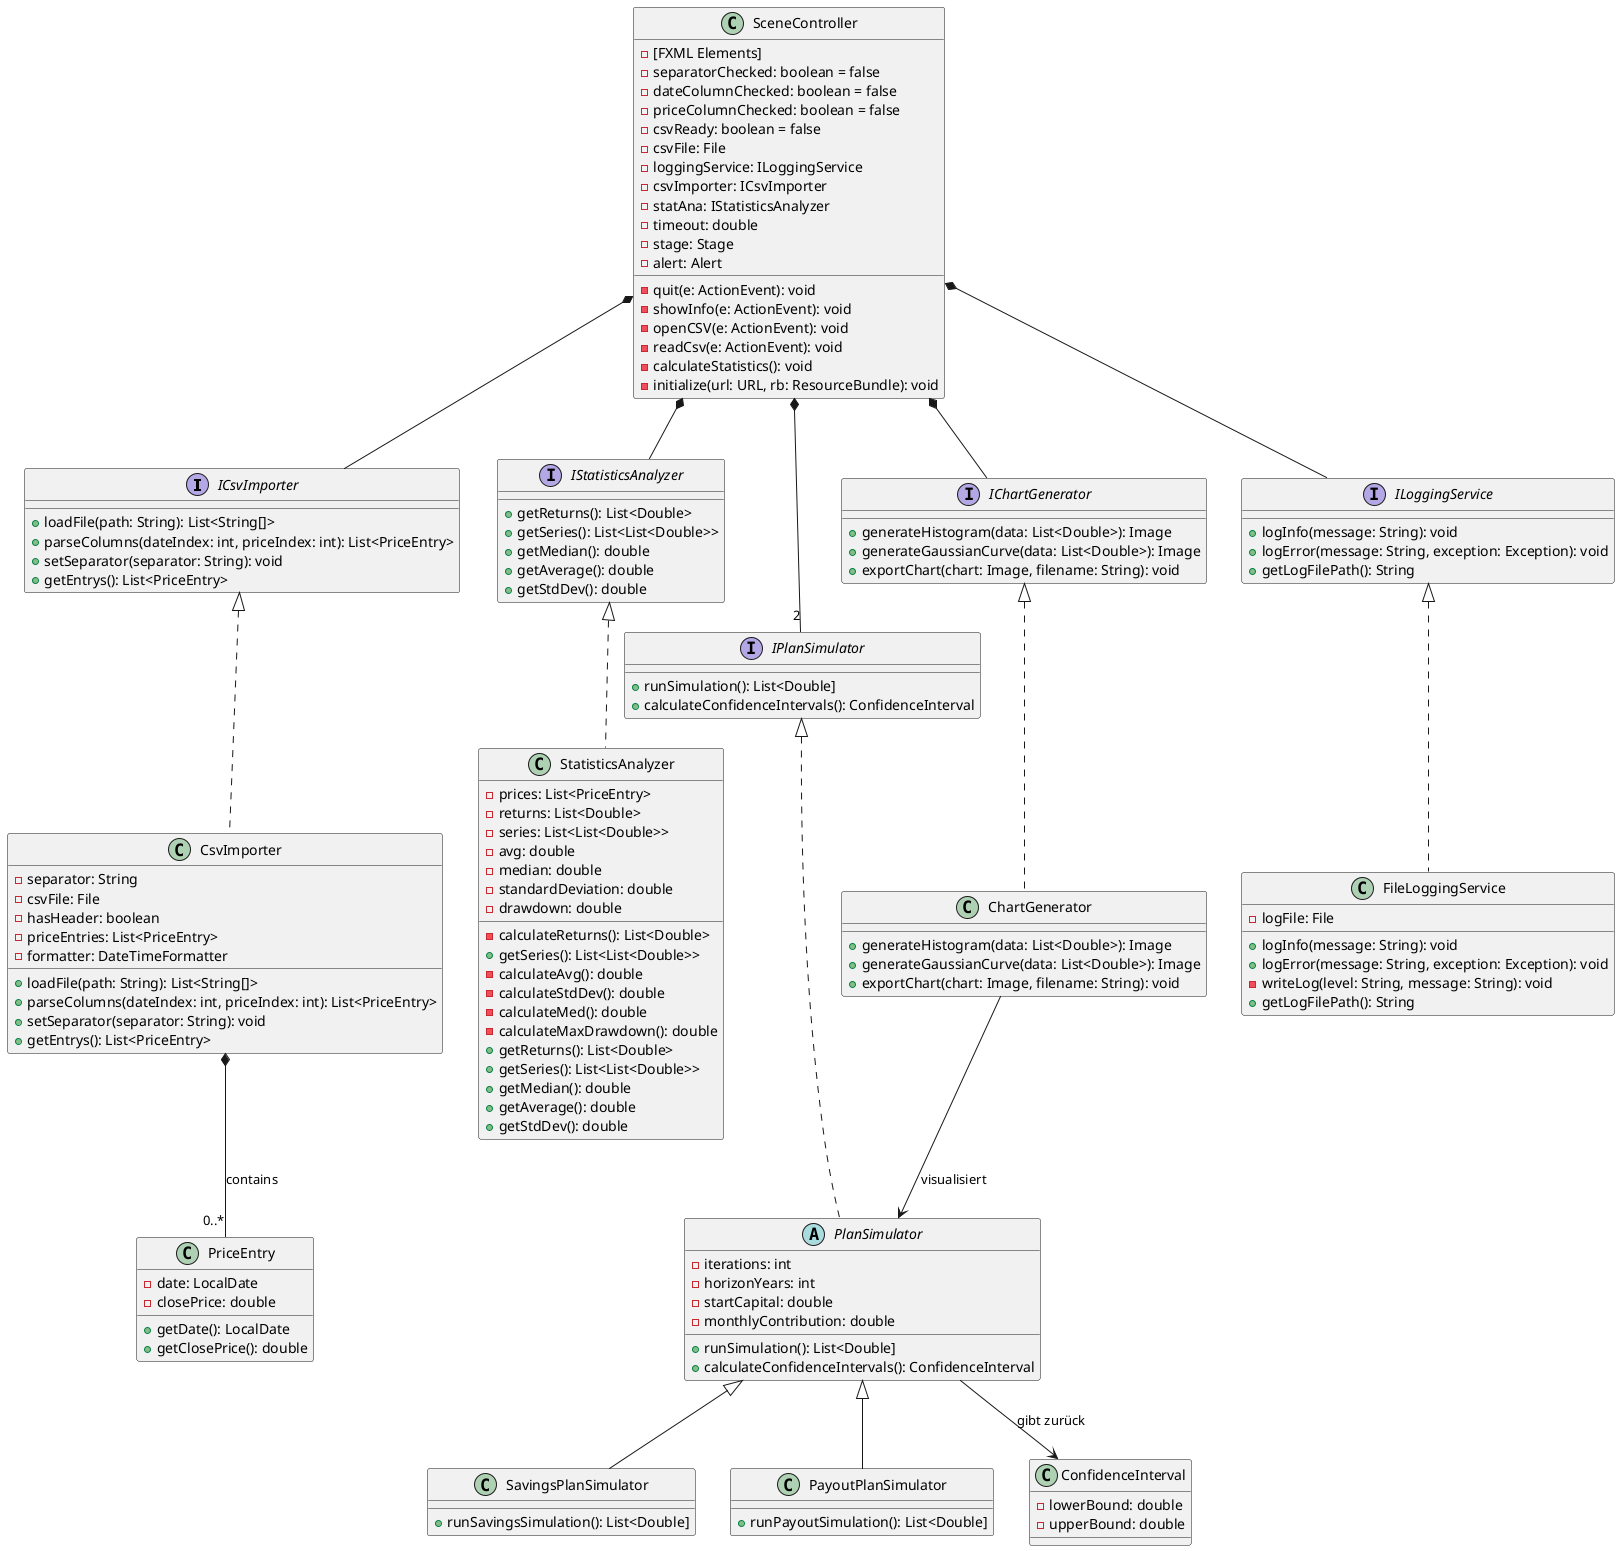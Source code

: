 @startuml KlassenDiagram

' Interfaces
interface ICsvImporter {
  + loadFile(path: String): List<String[]>
  + parseColumns(dateIndex: int, priceIndex: int): List<PriceEntry>
  + setSeparator(separator: String): void
  + getEntrys(): List<PriceEntry>
}
interface IStatisticsAnalyzer {
  + getReturns(): List<Double>
  + getSeries(): List<List<Double>> 
  + getMedian(): double
  + getAverage(): double
  + getStdDev(): double
}
interface IPlanSimulator {
  + runSimulation(): List<Double]
  + calculateConfidenceIntervals(): ConfidenceInterval
}
interface IChartGenerator {
  + generateHistogram(data: List<Double>): Image
  + generateGaussianCurve(data: List<Double>): Image
  + exportChart(chart: Image, filename: String): void
}
interface ILoggingService {
  + logInfo(message: String): void
  + logError(message: String, exception: Exception): void
  + getLogFilePath(): String
}

' Concrete Classes
class CsvImporter implements ICsvImporter {
  - separator: String
  - csvFile: File
  - hasHeader: boolean
  - priceEntries: List<PriceEntry>
  - formatter: DateTimeFormatter
  + loadFile(path: String): List<String[]>
  + parseColumns(dateIndex: int, priceIndex: int): List<PriceEntry>
  + setSeparator(separator: String): void
  + getEntrys(): List<PriceEntry>
}

class PriceEntry {
  - date: LocalDate
  - closePrice: double
  + getDate(): LocalDate
  + getClosePrice(): double
}

class StatisticsAnalyzer implements IStatisticsAnalyzer {
  - prices: List<PriceEntry>
  - returns: List<Double>
  - series: List<List<Double>>
  - avg: double
  - median: double
  - standardDeviation: double
  - drawdown: double
  - calculateReturns(): List<Double>
  + getSeries(): List<List<Double>>
  - calculateAvg(): double
  - calculateStdDev(): double
  - calculateMed(): double
  - calculateMaxDrawdown(): double
  + getReturns(): List<Double>
  + getSeries(): List<List<Double>> 
  + getMedian(): double
  + getAverage(): double
  + getStdDev(): double
}

abstract class PlanSimulator implements IPlanSimulator {
  - iterations: int
  - horizonYears: int
  - startCapital: double
  - monthlyContribution: double
  + runSimulation(): List<Double]
  + calculateConfidenceIntervals(): ConfidenceInterval
}

class SavingsPlanSimulator extends PlanSimulator {
  + runSavingsSimulation(): List<Double]
}

class PayoutPlanSimulator extends PlanSimulator {
  + runPayoutSimulation(): List<Double]
}

class ConfidenceInterval {
  - lowerBound: double
  - upperBound: double
}

class ChartGenerator implements IChartGenerator {
  + generateHistogram(data: List<Double>): Image
  + generateGaussianCurve(data: List<Double>): Image
  + exportChart(chart: Image, filename: String): void
}

class FileLoggingService implements ILoggingService {
  - logFile: File
  + logInfo(message: String): void
  + logError(message: String, exception: Exception): void
  - writeLog(level: String, message: String): void
  + getLogFilePath(): String
}

class SceneController {
  - [FXML Elements]
  - separatorChecked: boolean = false
  - dateColumnChecked: boolean = false
  - priceColumnChecked: boolean = false
  - csvReady: boolean = false
  - csvFile: File
  - loggingService: ILoggingService
  - csvImporter: ICsvImporter
  - statAna: IStatisticsAnalyzer
  - timeout: double
  - stage: Stage
  - alert: Alert
  - quit(e: ActionEvent): void
  - showInfo(e: ActionEvent): void
  - openCSV(e: ActionEvent): void
  - readCsv(e: ActionEvent): void
  - calculateStatistics(): void
  - initialize(url: URL, rb: ResourceBundle): void
}

' Relationships
CsvImporter *-- "0..*" PriceEntry : contains

PlanSimulator --> ConfidenceInterval : gibt zurück
ChartGenerator --> PlanSimulator : visualisiert

' Injection (composition)

SceneController *-- ILoggingService
SceneController *-- ICsvImporter
SceneController *-- IStatisticsAnalyzer
SceneController *-- "2" IPlanSimulator
SceneController *-- IChartGenerator

@enduml
